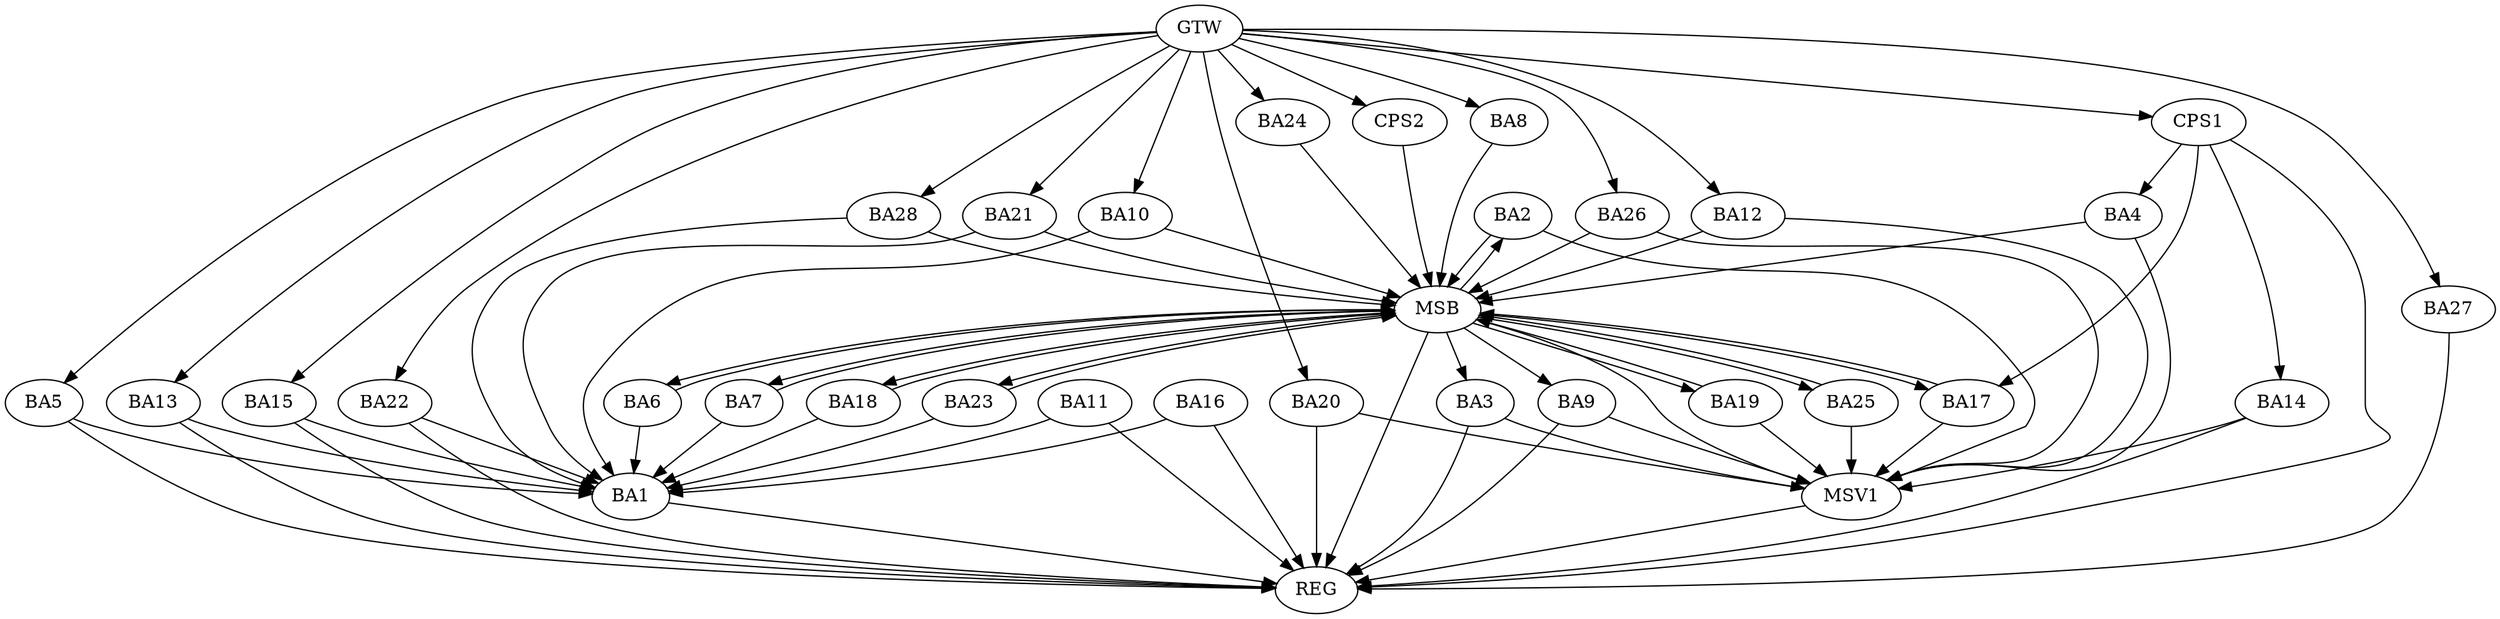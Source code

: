 strict digraph G {
  BA1 [ label="BA1" ];
  BA2 [ label="BA2" ];
  BA3 [ label="BA3" ];
  BA4 [ label="BA4" ];
  BA5 [ label="BA5" ];
  BA6 [ label="BA6" ];
  BA7 [ label="BA7" ];
  BA8 [ label="BA8" ];
  BA9 [ label="BA9" ];
  BA10 [ label="BA10" ];
  BA11 [ label="BA11" ];
  BA12 [ label="BA12" ];
  BA13 [ label="BA13" ];
  BA14 [ label="BA14" ];
  BA15 [ label="BA15" ];
  BA16 [ label="BA16" ];
  BA17 [ label="BA17" ];
  BA18 [ label="BA18" ];
  BA19 [ label="BA19" ];
  BA20 [ label="BA20" ];
  BA21 [ label="BA21" ];
  BA22 [ label="BA22" ];
  BA23 [ label="BA23" ];
  BA24 [ label="BA24" ];
  BA25 [ label="BA25" ];
  BA26 [ label="BA26" ];
  BA27 [ label="BA27" ];
  BA28 [ label="BA28" ];
  CPS1 [ label="CPS1" ];
  CPS2 [ label="CPS2" ];
  GTW [ label="GTW" ];
  REG [ label="REG" ];
  MSB [ label="MSB" ];
  MSV1 [ label="MSV1" ];
  CPS1 -> BA17;
  CPS1 -> BA14;
  CPS1 -> BA4;
  GTW -> BA5;
  GTW -> BA8;
  GTW -> BA10;
  GTW -> BA12;
  GTW -> BA13;
  GTW -> BA15;
  GTW -> BA20;
  GTW -> BA21;
  GTW -> BA22;
  GTW -> BA24;
  GTW -> BA26;
  GTW -> BA27;
  GTW -> BA28;
  GTW -> CPS1;
  GTW -> CPS2;
  BA1 -> REG;
  BA3 -> REG;
  BA5 -> REG;
  BA9 -> REG;
  BA11 -> REG;
  BA13 -> REG;
  BA14 -> REG;
  BA15 -> REG;
  BA16 -> REG;
  BA20 -> REG;
  BA22 -> REG;
  BA27 -> REG;
  CPS1 -> REG;
  BA2 -> MSB;
  MSB -> REG;
  BA4 -> MSB;
  MSB -> BA3;
  BA6 -> MSB;
  BA7 -> MSB;
  MSB -> BA6;
  BA8 -> MSB;
  BA10 -> MSB;
  BA12 -> MSB;
  BA17 -> MSB;
  MSB -> BA7;
  BA18 -> MSB;
  BA19 -> MSB;
  MSB -> BA17;
  BA21 -> MSB;
  MSB -> BA9;
  BA23 -> MSB;
  MSB -> BA2;
  BA24 -> MSB;
  BA25 -> MSB;
  MSB -> BA19;
  BA26 -> MSB;
  BA28 -> MSB;
  MSB -> BA25;
  CPS2 -> MSB;
  MSB -> BA18;
  MSB -> BA23;
  BA21 -> BA1;
  BA5 -> BA1;
  BA6 -> BA1;
  BA18 -> BA1;
  BA16 -> BA1;
  BA22 -> BA1;
  BA7 -> BA1;
  BA15 -> BA1;
  BA10 -> BA1;
  BA11 -> BA1;
  BA23 -> BA1;
  BA28 -> BA1;
  BA13 -> BA1;
  BA3 -> MSV1;
  BA14 -> MSV1;
  BA20 -> MSV1;
  MSB -> MSV1;
  BA17 -> MSV1;
  BA4 -> MSV1;
  BA9 -> MSV1;
  BA19 -> MSV1;
  BA12 -> MSV1;
  BA2 -> MSV1;
  BA26 -> MSV1;
  BA25 -> MSV1;
  MSV1 -> REG;
}
